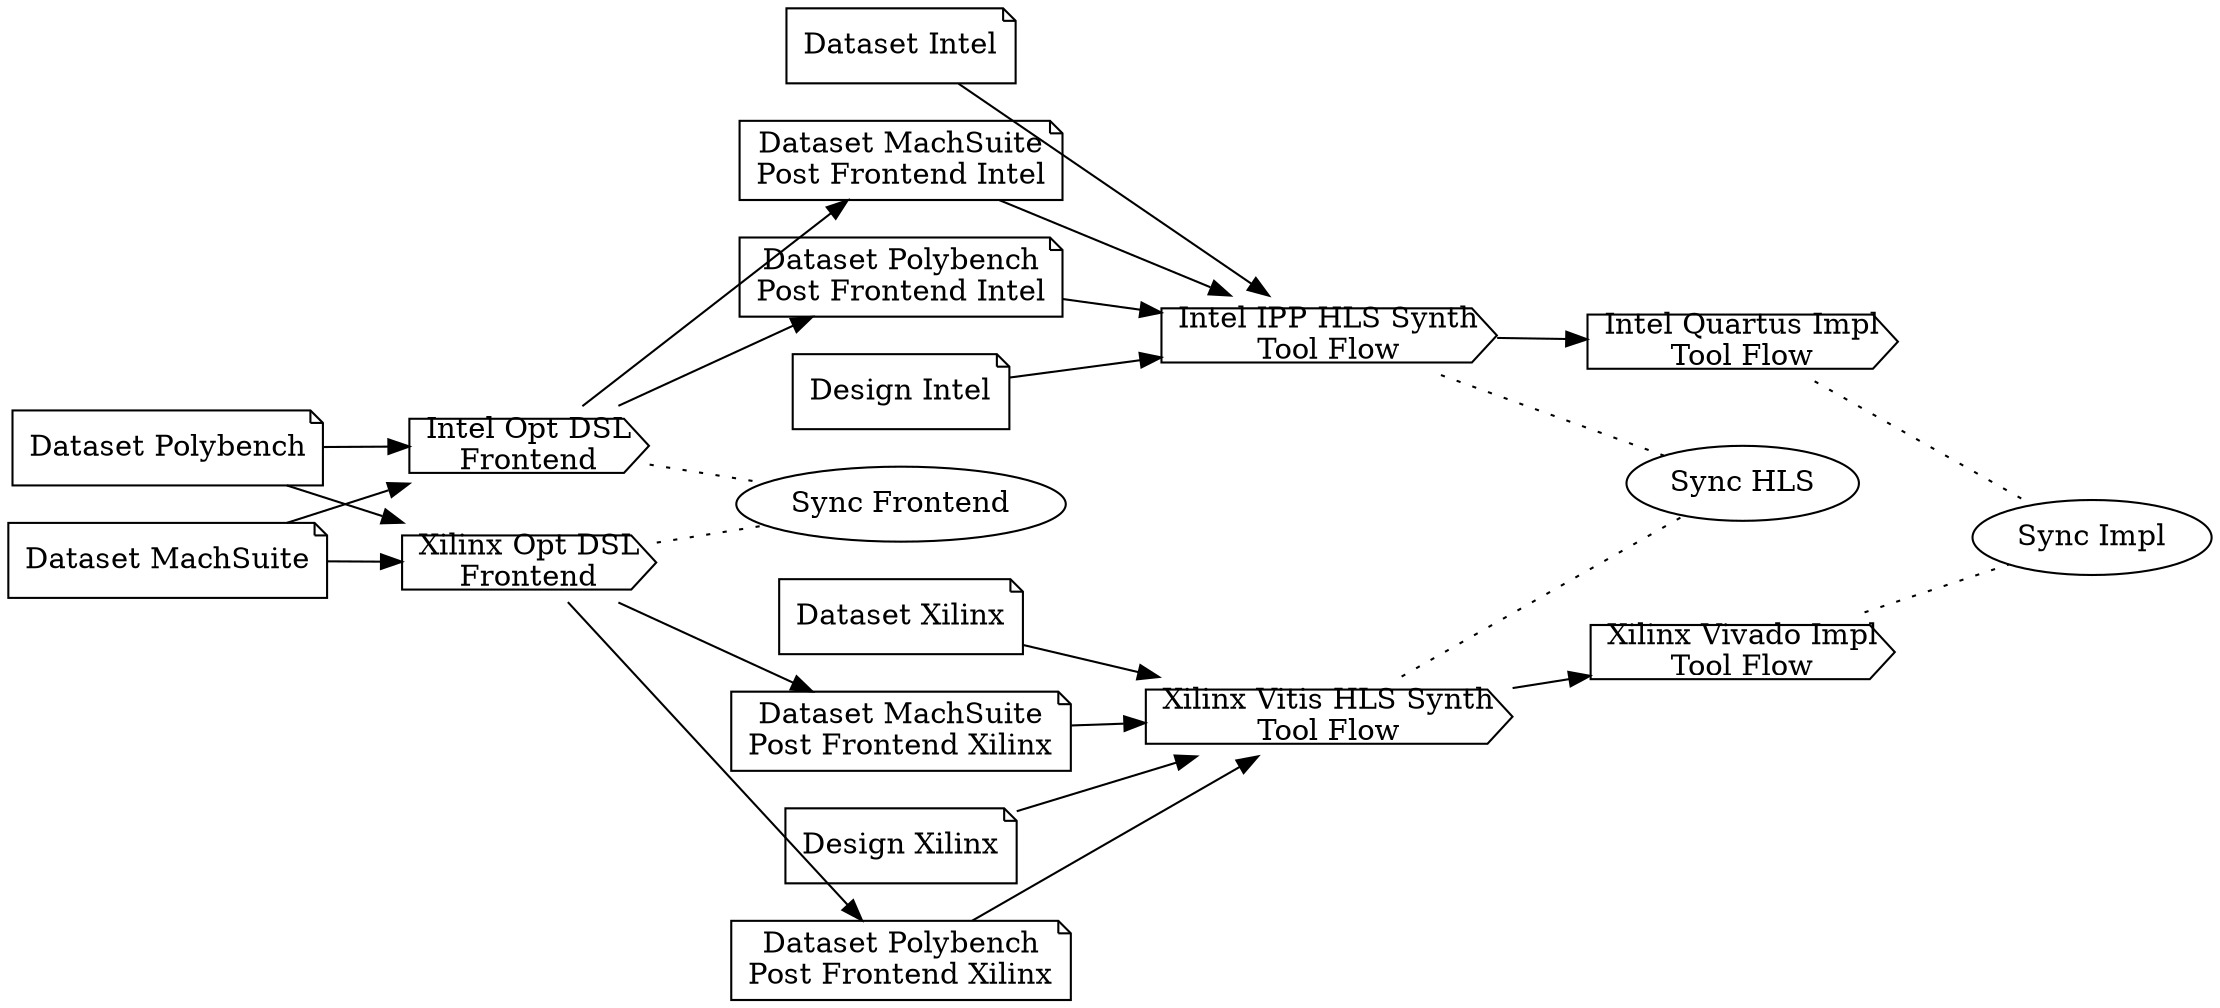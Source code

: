 digraph G {
    splines="FALSE";
    rankdir="LR";


    design_xilinx_1 [ label="Design Xilinx" shape=note ];
    dataset_xilinx_1 [ label="Dataset Xilinx" shape=note ];
        
    design_intel_1 [ label="Design Intel" shape=note ]
    dataset_intel_1 [ label="Dataset Intel" shape=note ]

    { rank=same; design_xilinx_1; dataset_xilinx_1; design_intel_1; dataset_intel_1; }

    dataset_polybench [ label="Dataset Polybench" shape=note ]
    dataset_machsuite [ label="Dataset MachSuite" shape=note ]
    
    { rank=same; dataset_polybench; dataset_machsuite}

    xilinx_opt_dsl_frontend [ label="Xilinx Opt DSL\nFrontend" shape=cds ]
    intel_opt_dsl_frontend [ label="Intel Opt DSL\nFrontend" shape=cds ]


    dataset_polybench_post_frontend_xilinx [ label="Dataset Polybench\nPost Frontend Xilinx" shape=note ]
    dataset_polybench_post_frontend_intel [ label="Dataset Polybench\nPost Frontend Intel" shape=note ]

    dataset_machsuite_post_frontend_xilinx [ label="Dataset MachSuite\nPost Frontend Xilinx" shape=note ]
    dataset_machsuite_post_frontend_intel [ label="Dataset MachSuite\nPost Frontend Intel" shape=note ]

    {
        rank=same;
        dataset_polybench_post_frontend_xilinx;
        dataset_polybench_post_frontend_intel;
        dataset_machsuite_post_frontend_xilinx;
        dataset_machsuite_post_frontend_intel;
    }

    xilinx_vitis_hls_synth [ label="Xilinx Vitis HLS Synth\nTool Flow" shape=cds ]
    intel_ipp_hls_synth [ label="Intel IPP HLS Synth\nTool Flow" shape=cds ]

    {
        rank=same;
        xilinx_vitis_hls_synth;
        intel_ipp_hls_synth;
    }

    xilinx_vivado_impl [ label="Xilinx Vivado Impl\nTool Flow" shape=cds ]
    intel_quartus_impl [ label="Intel Quartus Impl\nTool Flow" shape=cds ]


    sync_post_frontend [ label="Sync Frontend"]
    sync_post_hls [ label="Sync HLS"  ]
    sync_post_impl [ label="Sync Impl" ]

    // the polybench and machsuite datasets are both potining to both frotends
    dataset_polybench -> xilinx_opt_dsl_frontend -> dataset_polybench_post_frontend_xilinx
    dataset_polybench -> intel_opt_dsl_frontend -> dataset_polybench_post_frontend_intel

    dataset_machsuite -> xilinx_opt_dsl_frontend -> dataset_machsuite_post_frontend_xilinx
    dataset_machsuite -> intel_opt_dsl_frontend -> dataset_machsuite_post_frontend_intel

    // the post frontends and the loose design are pointing to the HLS synthesis
    dataset_polybench_post_frontend_xilinx -> xilinx_vitis_hls_synth
    dataset_polybench_post_frontend_intel -> intel_ipp_hls_synth

    dataset_machsuite_post_frontend_xilinx -> xilinx_vitis_hls_synth
    dataset_machsuite_post_frontend_intel -> intel_ipp_hls_synth

    design_xilinx_1 -> xilinx_vitis_hls_synth
    dataset_xilinx_1 -> xilinx_vitis_hls_synth

    design_intel_1 -> intel_ipp_hls_synth
    dataset_intel_1 -> intel_ipp_hls_synth

    xilinx_vitis_hls_synth -> xilinx_vivado_impl
    intel_ipp_hls_synth -> intel_quartus_impl

    // sync frontend hash dashed lines from the frontend to the sync point
    xilinx_opt_dsl_frontend -> sync_post_frontend [dir=none style=dotted]
    intel_opt_dsl_frontend -> sync_post_frontend [dir=none style=dotted]

    // sync hls hash dashed lines from the hls to the sync point
    xilinx_vitis_hls_synth -> sync_post_hls [dir=none style=dotted]
    intel_ipp_hls_synth -> sync_post_hls [dir=none style=dotted]

    // sync impl hash dashed lines from the impl to the sync point
    xilinx_vivado_impl -> sync_post_impl [dir=none style=dotted]
    intel_quartus_impl -> sync_post_impl [dir=none style=dotted]


}